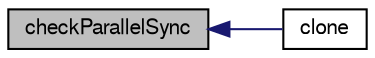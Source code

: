 digraph "checkParallelSync"
{
  bgcolor="transparent";
  edge [fontname="FreeSans",fontsize="10",labelfontname="FreeSans",labelfontsize="10"];
  node [fontname="FreeSans",fontsize="10",shape=record];
  rankdir="LR";
  Node679 [label="checkParallelSync",height=0.2,width=0.4,color="black", fillcolor="grey75", style="filled", fontcolor="black"];
  Node679 -> Node680 [dir="back",color="midnightblue",fontsize="10",style="solid",fontname="FreeSans"];
  Node680 [label="clone",height=0.2,width=0.4,color="black",URL="$a27506.html#a9a757a7a1277d34382e61ed9558adf02",tooltip="Construct and return a clone, resetting the cell list. "];
}
